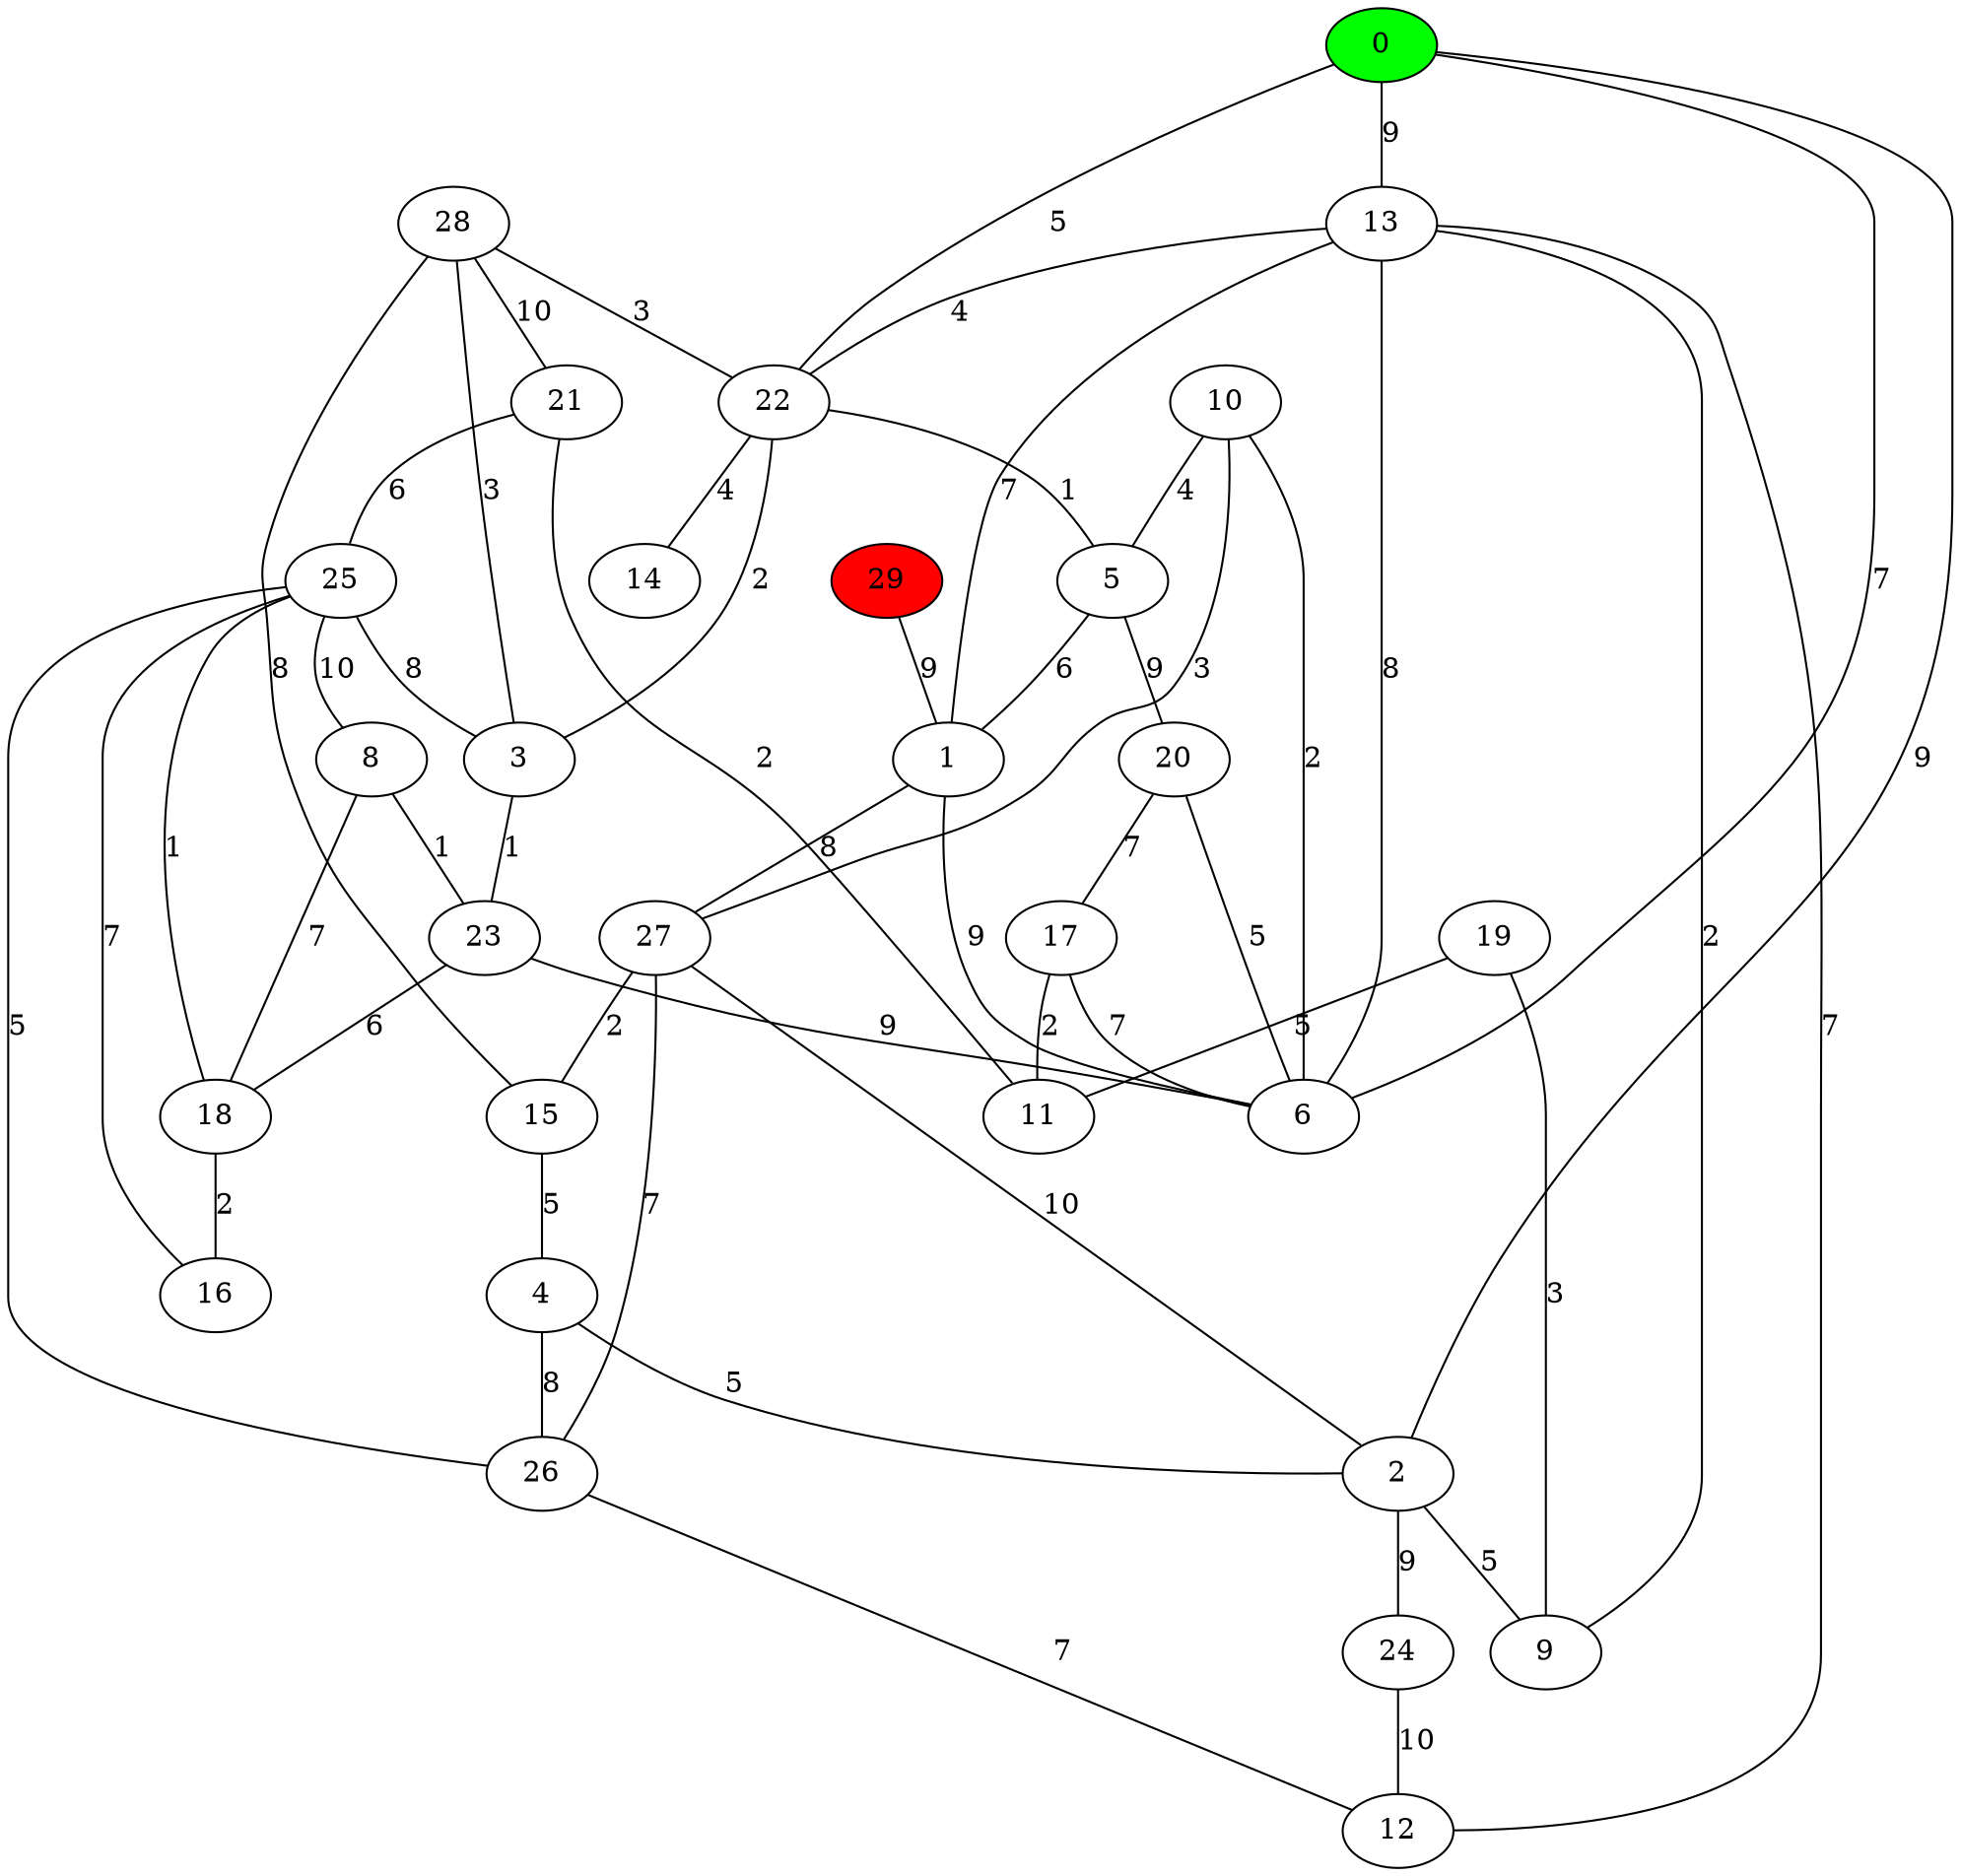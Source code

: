 graph mygraph {
  0 [style=filled,fillcolor=green]
  29 [style=filled,fillcolor=red]
  28 -- 21 [weight=1,label=10]
  27 -- 2 [weight=1,label=10]
  25 -- 8 [weight=1,label=10]
  12 -- 13 [weight=4,label=7]
  26 -- 12 [weight=4,label=7]
  4 -- 26 [weight=3,label=8]
  28 -- 15 [weight=3,label=8]
  0 -- 22 [weight=6,label=5]
  18 -- 16 [weight=9,label=2]
  22 -- 5 [weight=10,label=1]
  25 -- 26 [weight=6,label=5]
  23 -- 18 [weight=5,label=6]
  5 -- 20 [weight=2,label=9]
  27 -- 15 [weight=9,label=2]
  1 -- 27 [weight=3,label=8]
  25 -- 16 [weight=4,label=7]
  19 -- 11 [weight=6,label=5]
  2 -- 9 [weight=6,label=5]
  10 -- 6 [weight=9,label=2]
  28 -- 3 [weight=8,label=3]
  19 -- 9 [weight=8,label=3]
  0 -- 13 [weight=2,label=9]
  20 -- 6 [weight=6,label=5]
  1 -- 6 [weight=2,label=9]
  15 -- 4 [weight=6,label=5]
  5 -- 1 [weight=5,label=6]
  22 -- 3 [weight=9,label=2]
  2 -- 24 [weight=2,label=9]
  0 -- 6 [weight=4,label=7]
  8 -- 18 [weight=4,label=7]
  17 -- 6 [weight=4,label=7]
  25 -- 18 [weight=10,label=1]
  10 -- 5 [weight=7,label=4]
  3 -- 23 [weight=10,label=1]
  26 -- 27 [weight=4,label=7]
  21 -- 11 [weight=9,label=2]
  2 -- 0 [weight=2,label=9]
  10 -- 27 [weight=8,label=3]
  4 -- 2 [weight=6,label=5]
  8 -- 23 [weight=10,label=1]
  6 -- 13 [weight=3,label=8]
  28 -- 22 [weight=8,label=3]
  25 -- 3 [weight=3,label=8]
  13 -- 9 [weight=9,label=2]
  20 -- 17 [weight=4,label=7]
  24 -- 12 [weight=1,label=10]
  22 -- 14 [weight=7,label=4]
  13 -- 22 [weight=7,label=4]
  23 -- 6 [weight=2,label=9]
  13 -- 1 [weight=4,label=7]
  17 -- 11 [weight=9,label=2]
  29 -- 1 [weight=2,label=9]
  21 -- 25 [weight=5,label=6]
}
